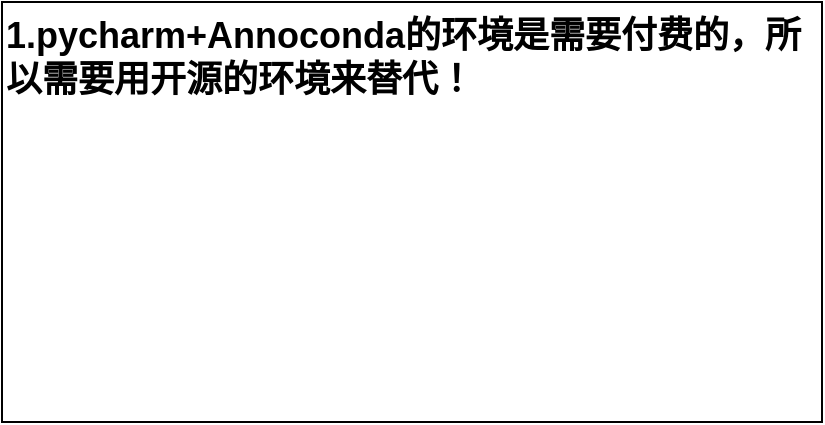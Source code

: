 <mxfile version="28.0.5">
  <diagram name="第 1 页" id="-z_h1L9Eok1Z4Fl1cJyK">
    <mxGraphModel dx="946" dy="623" grid="1" gridSize="10" guides="1" tooltips="1" connect="1" arrows="1" fold="1" page="1" pageScale="1" pageWidth="827" pageHeight="1169" math="0" shadow="0">
      <root>
        <mxCell id="0" />
        <mxCell id="1" parent="0" />
        <mxCell id="JKCHiYj2Trfzeixny6_3-1" value="1.pycharm+Annoconda的环境是需要付费的，所以需要用开源的环境来替代！&lt;div&gt;&lt;span style=&quot;white-space: pre;&quot;&gt;&#x9;&lt;/span&gt;&lt;br&gt;&lt;/div&gt;" style="rounded=0;whiteSpace=wrap;html=1;fontSize=18;fontStyle=1;align=left;verticalAlign=top;" vertex="1" parent="1">
          <mxGeometry x="60" y="140" width="410" height="210" as="geometry" />
        </mxCell>
      </root>
    </mxGraphModel>
  </diagram>
</mxfile>
